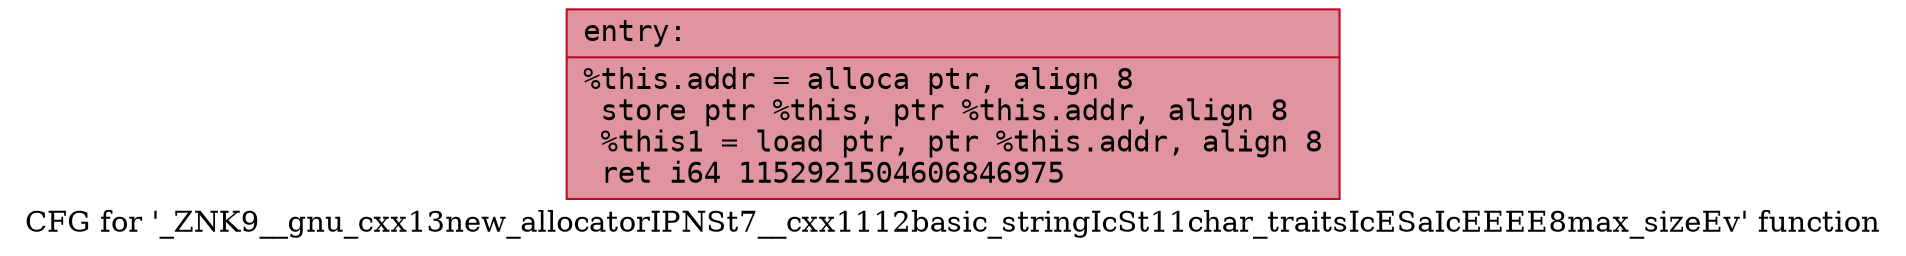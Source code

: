 digraph "CFG for '_ZNK9__gnu_cxx13new_allocatorIPNSt7__cxx1112basic_stringIcSt11char_traitsIcESaIcEEEE8max_sizeEv' function" {
	label="CFG for '_ZNK9__gnu_cxx13new_allocatorIPNSt7__cxx1112basic_stringIcSt11char_traitsIcESaIcEEEE8max_sizeEv' function";

	Node0x5651cd8ce6f0 [shape=record,color="#b70d28ff", style=filled, fillcolor="#b70d2870" fontname="Courier",label="{entry:\l|  %this.addr = alloca ptr, align 8\l  store ptr %this, ptr %this.addr, align 8\l  %this1 = load ptr, ptr %this.addr, align 8\l  ret i64 1152921504606846975\l}"];
}
